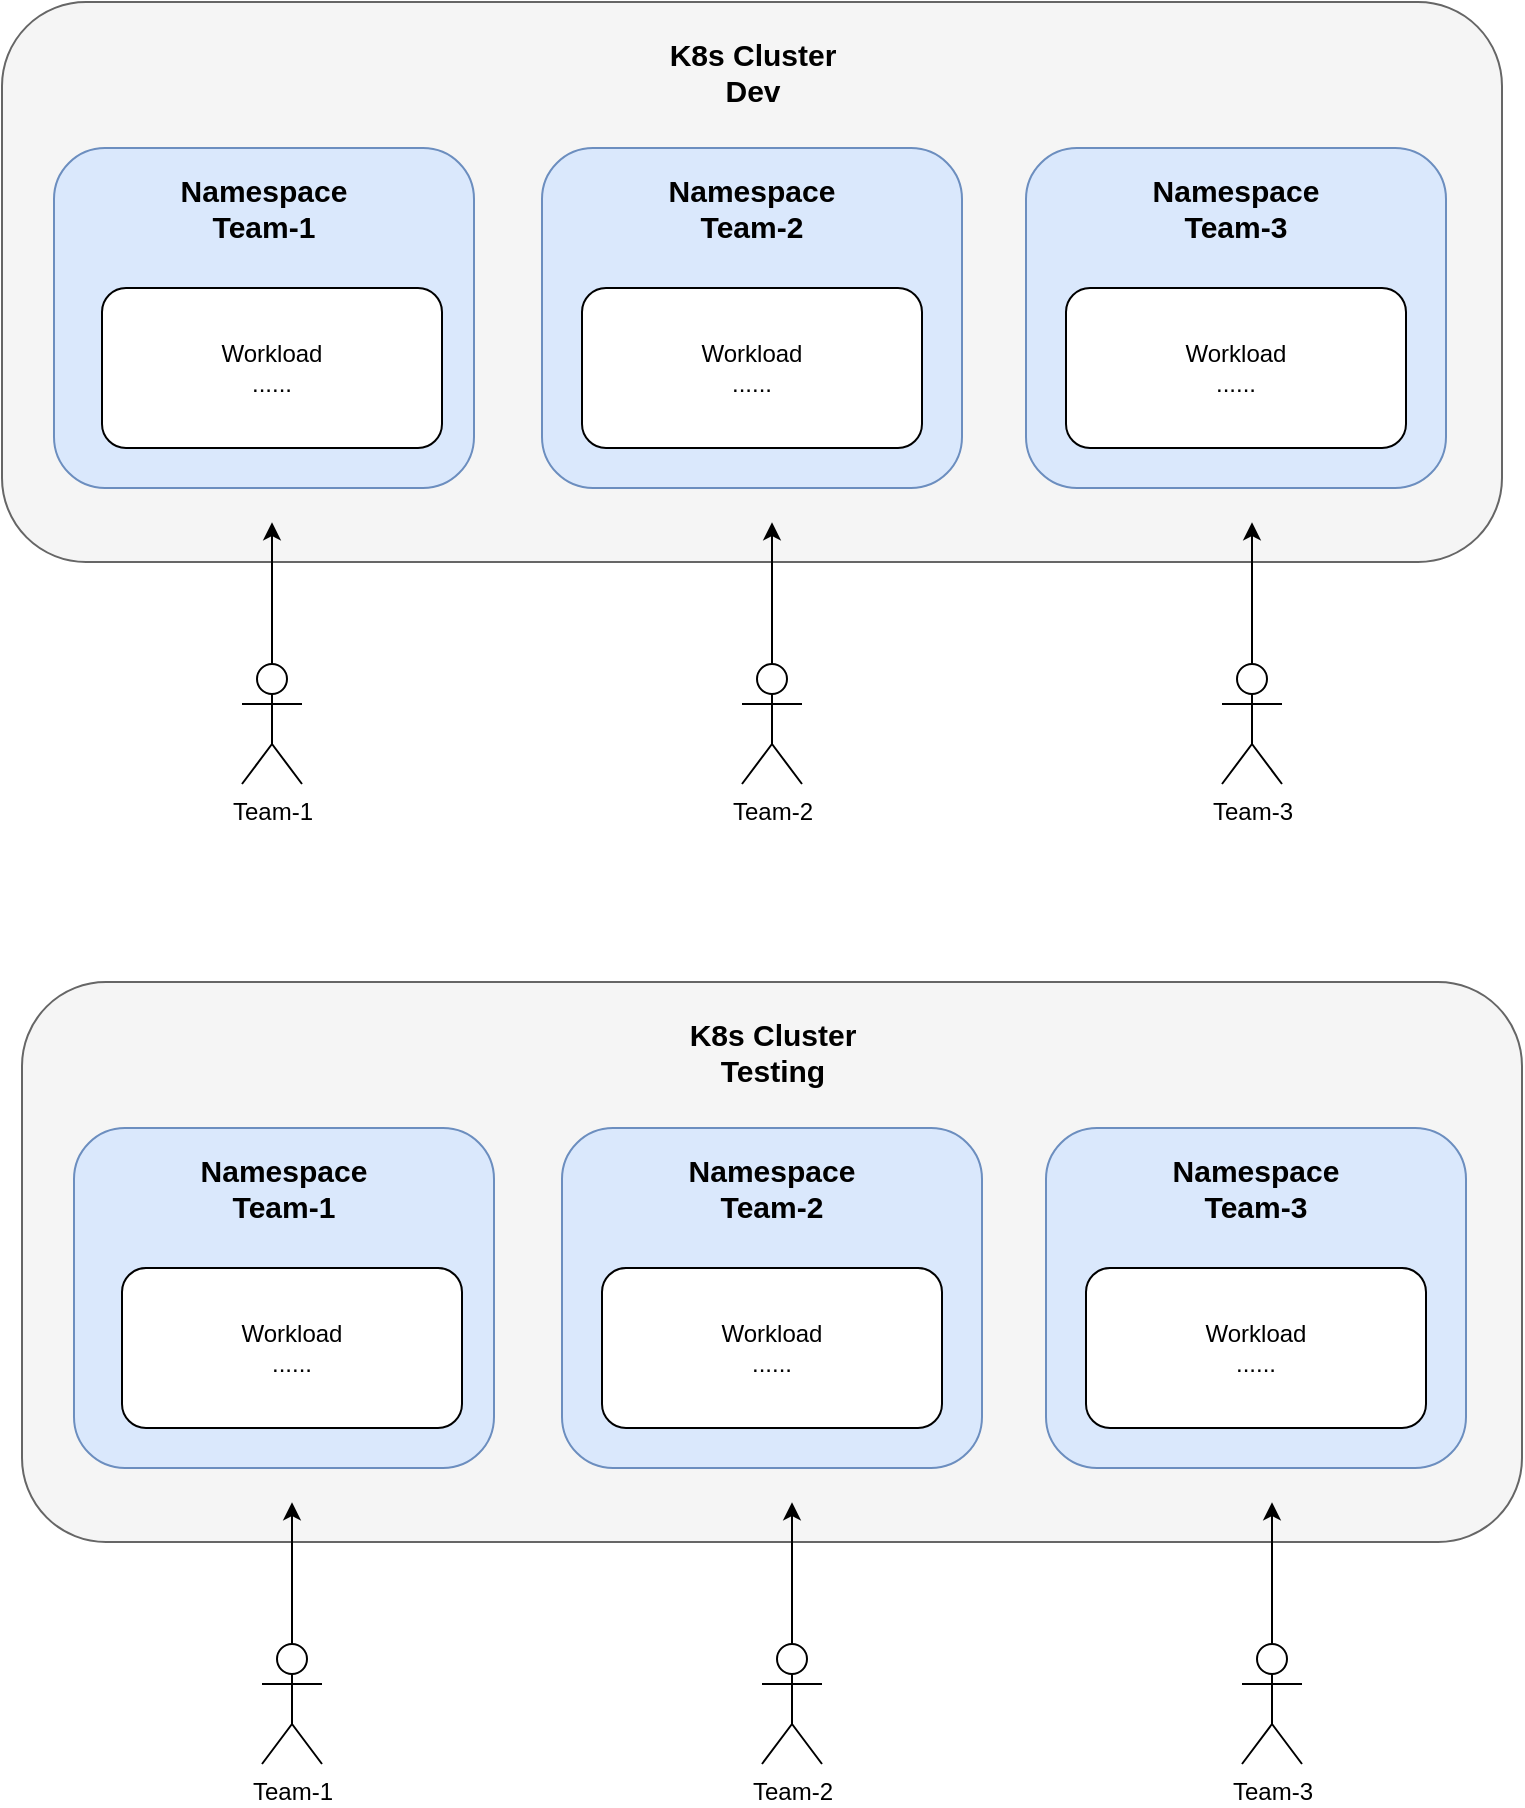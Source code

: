 <mxfile version="20.2.8" type="device"><diagram id="J2CtNq8Hmlk2qBg9UGUh" name="第 1 页"><mxGraphModel dx="1580" dy="901" grid="1" gridSize="10" guides="1" tooltips="1" connect="1" arrows="1" fold="1" page="1" pageScale="1" pageWidth="2339" pageHeight="3300" math="0" shadow="0"><root><mxCell id="0"/><mxCell id="1" parent="0"/><mxCell id="ttWuv1VqaU8O4wAm50zq-1" value="" style="rounded=1;whiteSpace=wrap;html=1;fillColor=#f5f5f5;fontColor=#333333;strokeColor=#666666;" vertex="1" parent="1"><mxGeometry x="120" y="110" width="750" height="280" as="geometry"/></mxCell><mxCell id="ttWuv1VqaU8O4wAm50zq-2" value="K8s Cluster&lt;br&gt;Dev" style="text;html=1;strokeColor=none;fillColor=none;align=center;verticalAlign=middle;whiteSpace=wrap;rounded=0;fontSize=15;fontStyle=1" vertex="1" parent="1"><mxGeometry x="422.5" y="130" width="145" height="30" as="geometry"/></mxCell><mxCell id="ttWuv1VqaU8O4wAm50zq-3" value="" style="rounded=1;whiteSpace=wrap;html=1;fillColor=#dae8fc;strokeColor=#6c8ebf;" vertex="1" parent="1"><mxGeometry x="146" y="183" width="210" height="170" as="geometry"/></mxCell><mxCell id="ttWuv1VqaU8O4wAm50zq-4" value="Namespace&lt;br&gt;Team-1" style="text;html=1;strokeColor=none;fillColor=none;align=center;verticalAlign=middle;whiteSpace=wrap;rounded=0;fontSize=15;fontStyle=1" vertex="1" parent="1"><mxGeometry x="196" y="198" width="110" height="30" as="geometry"/></mxCell><mxCell id="ttWuv1VqaU8O4wAm50zq-5" value="" style="rounded=1;whiteSpace=wrap;html=1;fillColor=#dae8fc;strokeColor=#6c8ebf;" vertex="1" parent="1"><mxGeometry x="390" y="183" width="210" height="170" as="geometry"/></mxCell><mxCell id="ttWuv1VqaU8O4wAm50zq-6" value="Namespace&lt;br&gt;Team-2" style="text;html=1;strokeColor=none;fillColor=none;align=center;verticalAlign=middle;whiteSpace=wrap;rounded=0;fontSize=15;fontStyle=1" vertex="1" parent="1"><mxGeometry x="440" y="198" width="110" height="30" as="geometry"/></mxCell><mxCell id="ttWuv1VqaU8O4wAm50zq-7" value="" style="rounded=1;whiteSpace=wrap;html=1;fillColor=#dae8fc;strokeColor=#6c8ebf;" vertex="1" parent="1"><mxGeometry x="632" y="183" width="210" height="170" as="geometry"/></mxCell><mxCell id="ttWuv1VqaU8O4wAm50zq-8" value="Namespace&lt;br&gt;Team-3" style="text;html=1;strokeColor=none;fillColor=none;align=center;verticalAlign=middle;whiteSpace=wrap;rounded=0;fontSize=15;fontStyle=1" vertex="1" parent="1"><mxGeometry x="682" y="198" width="110" height="30" as="geometry"/></mxCell><mxCell id="ttWuv1VqaU8O4wAm50zq-9" value="Workload&lt;br&gt;......" style="rounded=1;whiteSpace=wrap;html=1;" vertex="1" parent="1"><mxGeometry x="170" y="253" width="170" height="80" as="geometry"/></mxCell><mxCell id="ttWuv1VqaU8O4wAm50zq-10" value="Workload&lt;br&gt;......" style="rounded=1;whiteSpace=wrap;html=1;" vertex="1" parent="1"><mxGeometry x="410" y="253" width="170" height="80" as="geometry"/></mxCell><mxCell id="ttWuv1VqaU8O4wAm50zq-11" value="Workload&lt;br&gt;......" style="rounded=1;whiteSpace=wrap;html=1;" vertex="1" parent="1"><mxGeometry x="652" y="253" width="170" height="80" as="geometry"/></mxCell><mxCell id="ttWuv1VqaU8O4wAm50zq-12" style="edgeStyle=orthogonalEdgeStyle;rounded=0;orthogonalLoop=1;jettySize=auto;html=1;exitX=0.5;exitY=0;exitDx=0;exitDy=0;exitPerimeter=0;entryX=0.18;entryY=0.929;entryDx=0;entryDy=0;entryPerimeter=0;" edge="1" parent="1" source="ttWuv1VqaU8O4wAm50zq-13" target="ttWuv1VqaU8O4wAm50zq-1"><mxGeometry relative="1" as="geometry"/></mxCell><mxCell id="ttWuv1VqaU8O4wAm50zq-13" value="Team-1" style="shape=umlActor;verticalLabelPosition=bottom;verticalAlign=top;html=1;outlineConnect=0;" vertex="1" parent="1"><mxGeometry x="240" y="441" width="30" height="60" as="geometry"/></mxCell><mxCell id="ttWuv1VqaU8O4wAm50zq-14" style="edgeStyle=orthogonalEdgeStyle;rounded=0;orthogonalLoop=1;jettySize=auto;html=1;exitX=0.5;exitY=0;exitDx=0;exitDy=0;exitPerimeter=0;entryX=0.18;entryY=0.929;entryDx=0;entryDy=0;entryPerimeter=0;" edge="1" parent="1" source="ttWuv1VqaU8O4wAm50zq-15"><mxGeometry relative="1" as="geometry"><mxPoint x="505" y="370.12" as="targetPoint"/></mxGeometry></mxCell><mxCell id="ttWuv1VqaU8O4wAm50zq-15" value="Team-2" style="shape=umlActor;verticalLabelPosition=bottom;verticalAlign=top;html=1;outlineConnect=0;" vertex="1" parent="1"><mxGeometry x="490" y="441" width="30" height="60" as="geometry"/></mxCell><mxCell id="ttWuv1VqaU8O4wAm50zq-16" style="edgeStyle=orthogonalEdgeStyle;rounded=0;orthogonalLoop=1;jettySize=auto;html=1;exitX=0.5;exitY=0;exitDx=0;exitDy=0;exitPerimeter=0;entryX=0.18;entryY=0.929;entryDx=0;entryDy=0;entryPerimeter=0;" edge="1" parent="1" source="ttWuv1VqaU8O4wAm50zq-17"><mxGeometry relative="1" as="geometry"><mxPoint x="745" y="370.12" as="targetPoint"/></mxGeometry></mxCell><mxCell id="ttWuv1VqaU8O4wAm50zq-17" value="Team-3" style="shape=umlActor;verticalLabelPosition=bottom;verticalAlign=top;html=1;outlineConnect=0;" vertex="1" parent="1"><mxGeometry x="730" y="441" width="30" height="60" as="geometry"/></mxCell><mxCell id="ttWuv1VqaU8O4wAm50zq-20" value="" style="rounded=1;whiteSpace=wrap;html=1;fillColor=#f5f5f5;fontColor=#333333;strokeColor=#666666;" vertex="1" parent="1"><mxGeometry x="130" y="600" width="750" height="280" as="geometry"/></mxCell><mxCell id="ttWuv1VqaU8O4wAm50zq-21" value="K8s Cluster&lt;br&gt;Testing" style="text;html=1;strokeColor=none;fillColor=none;align=center;verticalAlign=middle;whiteSpace=wrap;rounded=0;fontSize=15;fontStyle=1" vertex="1" parent="1"><mxGeometry x="432.5" y="620" width="145" height="30" as="geometry"/></mxCell><mxCell id="ttWuv1VqaU8O4wAm50zq-22" value="" style="rounded=1;whiteSpace=wrap;html=1;fillColor=#dae8fc;strokeColor=#6c8ebf;" vertex="1" parent="1"><mxGeometry x="156" y="673" width="210" height="170" as="geometry"/></mxCell><mxCell id="ttWuv1VqaU8O4wAm50zq-23" value="Namespace&lt;br&gt;Team-1" style="text;html=1;strokeColor=none;fillColor=none;align=center;verticalAlign=middle;whiteSpace=wrap;rounded=0;fontSize=15;fontStyle=1" vertex="1" parent="1"><mxGeometry x="206" y="688" width="110" height="30" as="geometry"/></mxCell><mxCell id="ttWuv1VqaU8O4wAm50zq-24" value="" style="rounded=1;whiteSpace=wrap;html=1;fillColor=#dae8fc;strokeColor=#6c8ebf;" vertex="1" parent="1"><mxGeometry x="400" y="673" width="210" height="170" as="geometry"/></mxCell><mxCell id="ttWuv1VqaU8O4wAm50zq-25" value="Namespace&lt;br&gt;Team-2" style="text;html=1;strokeColor=none;fillColor=none;align=center;verticalAlign=middle;whiteSpace=wrap;rounded=0;fontSize=15;fontStyle=1" vertex="1" parent="1"><mxGeometry x="450" y="688" width="110" height="30" as="geometry"/></mxCell><mxCell id="ttWuv1VqaU8O4wAm50zq-26" value="" style="rounded=1;whiteSpace=wrap;html=1;fillColor=#dae8fc;strokeColor=#6c8ebf;" vertex="1" parent="1"><mxGeometry x="642" y="673" width="210" height="170" as="geometry"/></mxCell><mxCell id="ttWuv1VqaU8O4wAm50zq-27" value="Namespace&lt;br&gt;Team-3" style="text;html=1;strokeColor=none;fillColor=none;align=center;verticalAlign=middle;whiteSpace=wrap;rounded=0;fontSize=15;fontStyle=1" vertex="1" parent="1"><mxGeometry x="692" y="688" width="110" height="30" as="geometry"/></mxCell><mxCell id="ttWuv1VqaU8O4wAm50zq-28" value="Workload&lt;br&gt;......" style="rounded=1;whiteSpace=wrap;html=1;" vertex="1" parent="1"><mxGeometry x="180" y="743" width="170" height="80" as="geometry"/></mxCell><mxCell id="ttWuv1VqaU8O4wAm50zq-29" value="Workload&lt;br&gt;......" style="rounded=1;whiteSpace=wrap;html=1;" vertex="1" parent="1"><mxGeometry x="420" y="743" width="170" height="80" as="geometry"/></mxCell><mxCell id="ttWuv1VqaU8O4wAm50zq-30" value="Workload&lt;br&gt;......" style="rounded=1;whiteSpace=wrap;html=1;" vertex="1" parent="1"><mxGeometry x="662" y="743" width="170" height="80" as="geometry"/></mxCell><mxCell id="ttWuv1VqaU8O4wAm50zq-31" style="edgeStyle=orthogonalEdgeStyle;rounded=0;orthogonalLoop=1;jettySize=auto;html=1;exitX=0.5;exitY=0;exitDx=0;exitDy=0;exitPerimeter=0;entryX=0.18;entryY=0.929;entryDx=0;entryDy=0;entryPerimeter=0;" edge="1" parent="1" source="ttWuv1VqaU8O4wAm50zq-32" target="ttWuv1VqaU8O4wAm50zq-20"><mxGeometry relative="1" as="geometry"/></mxCell><mxCell id="ttWuv1VqaU8O4wAm50zq-32" value="Team-1" style="shape=umlActor;verticalLabelPosition=bottom;verticalAlign=top;html=1;outlineConnect=0;" vertex="1" parent="1"><mxGeometry x="250" y="931" width="30" height="60" as="geometry"/></mxCell><mxCell id="ttWuv1VqaU8O4wAm50zq-33" style="edgeStyle=orthogonalEdgeStyle;rounded=0;orthogonalLoop=1;jettySize=auto;html=1;exitX=0.5;exitY=0;exitDx=0;exitDy=0;exitPerimeter=0;entryX=0.18;entryY=0.929;entryDx=0;entryDy=0;entryPerimeter=0;" edge="1" parent="1" source="ttWuv1VqaU8O4wAm50zq-34"><mxGeometry relative="1" as="geometry"><mxPoint x="515" y="860.12" as="targetPoint"/></mxGeometry></mxCell><mxCell id="ttWuv1VqaU8O4wAm50zq-34" value="Team-2" style="shape=umlActor;verticalLabelPosition=bottom;verticalAlign=top;html=1;outlineConnect=0;" vertex="1" parent="1"><mxGeometry x="500" y="931" width="30" height="60" as="geometry"/></mxCell><mxCell id="ttWuv1VqaU8O4wAm50zq-35" style="edgeStyle=orthogonalEdgeStyle;rounded=0;orthogonalLoop=1;jettySize=auto;html=1;exitX=0.5;exitY=0;exitDx=0;exitDy=0;exitPerimeter=0;entryX=0.18;entryY=0.929;entryDx=0;entryDy=0;entryPerimeter=0;" edge="1" parent="1" source="ttWuv1VqaU8O4wAm50zq-36"><mxGeometry relative="1" as="geometry"><mxPoint x="755" y="860.12" as="targetPoint"/></mxGeometry></mxCell><mxCell id="ttWuv1VqaU8O4wAm50zq-36" value="Team-3" style="shape=umlActor;verticalLabelPosition=bottom;verticalAlign=top;html=1;outlineConnect=0;" vertex="1" parent="1"><mxGeometry x="740" y="931" width="30" height="60" as="geometry"/></mxCell></root></mxGraphModel></diagram></mxfile>